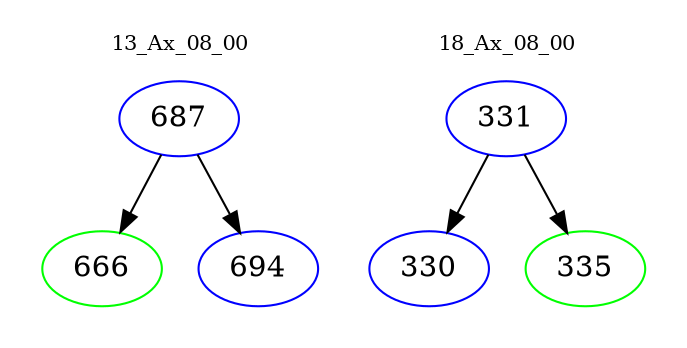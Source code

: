 digraph{
subgraph cluster_0 {
color = white
label = "13_Ax_08_00";
fontsize=10;
T0_687 [label="687", color="blue"]
T0_687 -> T0_666 [color="black"]
T0_666 [label="666", color="green"]
T0_687 -> T0_694 [color="black"]
T0_694 [label="694", color="blue"]
}
subgraph cluster_1 {
color = white
label = "18_Ax_08_00";
fontsize=10;
T1_331 [label="331", color="blue"]
T1_331 -> T1_330 [color="black"]
T1_330 [label="330", color="blue"]
T1_331 -> T1_335 [color="black"]
T1_335 [label="335", color="green"]
}
}
